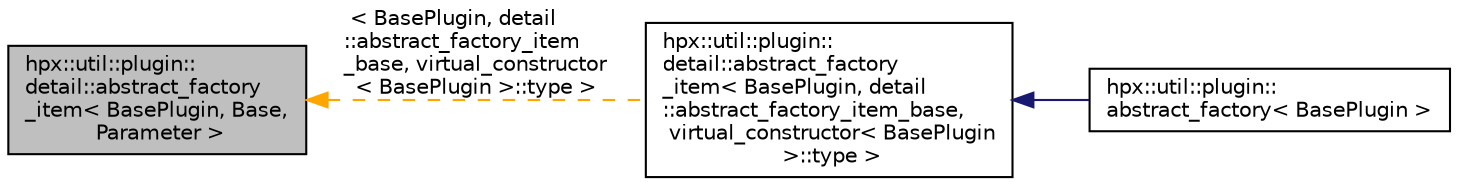 digraph "hpx::util::plugin::detail::abstract_factory_item&lt; BasePlugin, Base, Parameter &gt;"
{
  edge [fontname="Helvetica",fontsize="10",labelfontname="Helvetica",labelfontsize="10"];
  node [fontname="Helvetica",fontsize="10",shape=record];
  rankdir="LR";
  Node0 [label="hpx::util::plugin::\ldetail::abstract_factory\l_item\< BasePlugin, Base,\l Parameter \>",height=0.2,width=0.4,color="black", fillcolor="grey75", style="filled", fontcolor="black"];
  Node0 -> Node1 [dir="back",color="orange",fontsize="10",style="dashed",label=" \< BasePlugin, detail\l::abstract_factory_item\l_base, virtual_constructor\l\< BasePlugin \>::type \>" ,fontname="Helvetica"];
  Node1 [label="hpx::util::plugin::\ldetail::abstract_factory\l_item\< BasePlugin, detail\l::abstract_factory_item_base,\l virtual_constructor\< BasePlugin\l \>::type \>",height=0.2,width=0.4,color="black", fillcolor="white", style="filled",URL="$d2/d97/structhpx_1_1util_1_1plugin_1_1detail_1_1abstract__factory__item.html"];
  Node1 -> Node2 [dir="back",color="midnightblue",fontsize="10",style="solid",fontname="Helvetica"];
  Node2 [label="hpx::util::plugin::\labstract_factory\< BasePlugin \>",height=0.2,width=0.4,color="black", fillcolor="white", style="filled",URL="$dc/db1/structhpx_1_1util_1_1plugin_1_1abstract__factory.html"];
}
